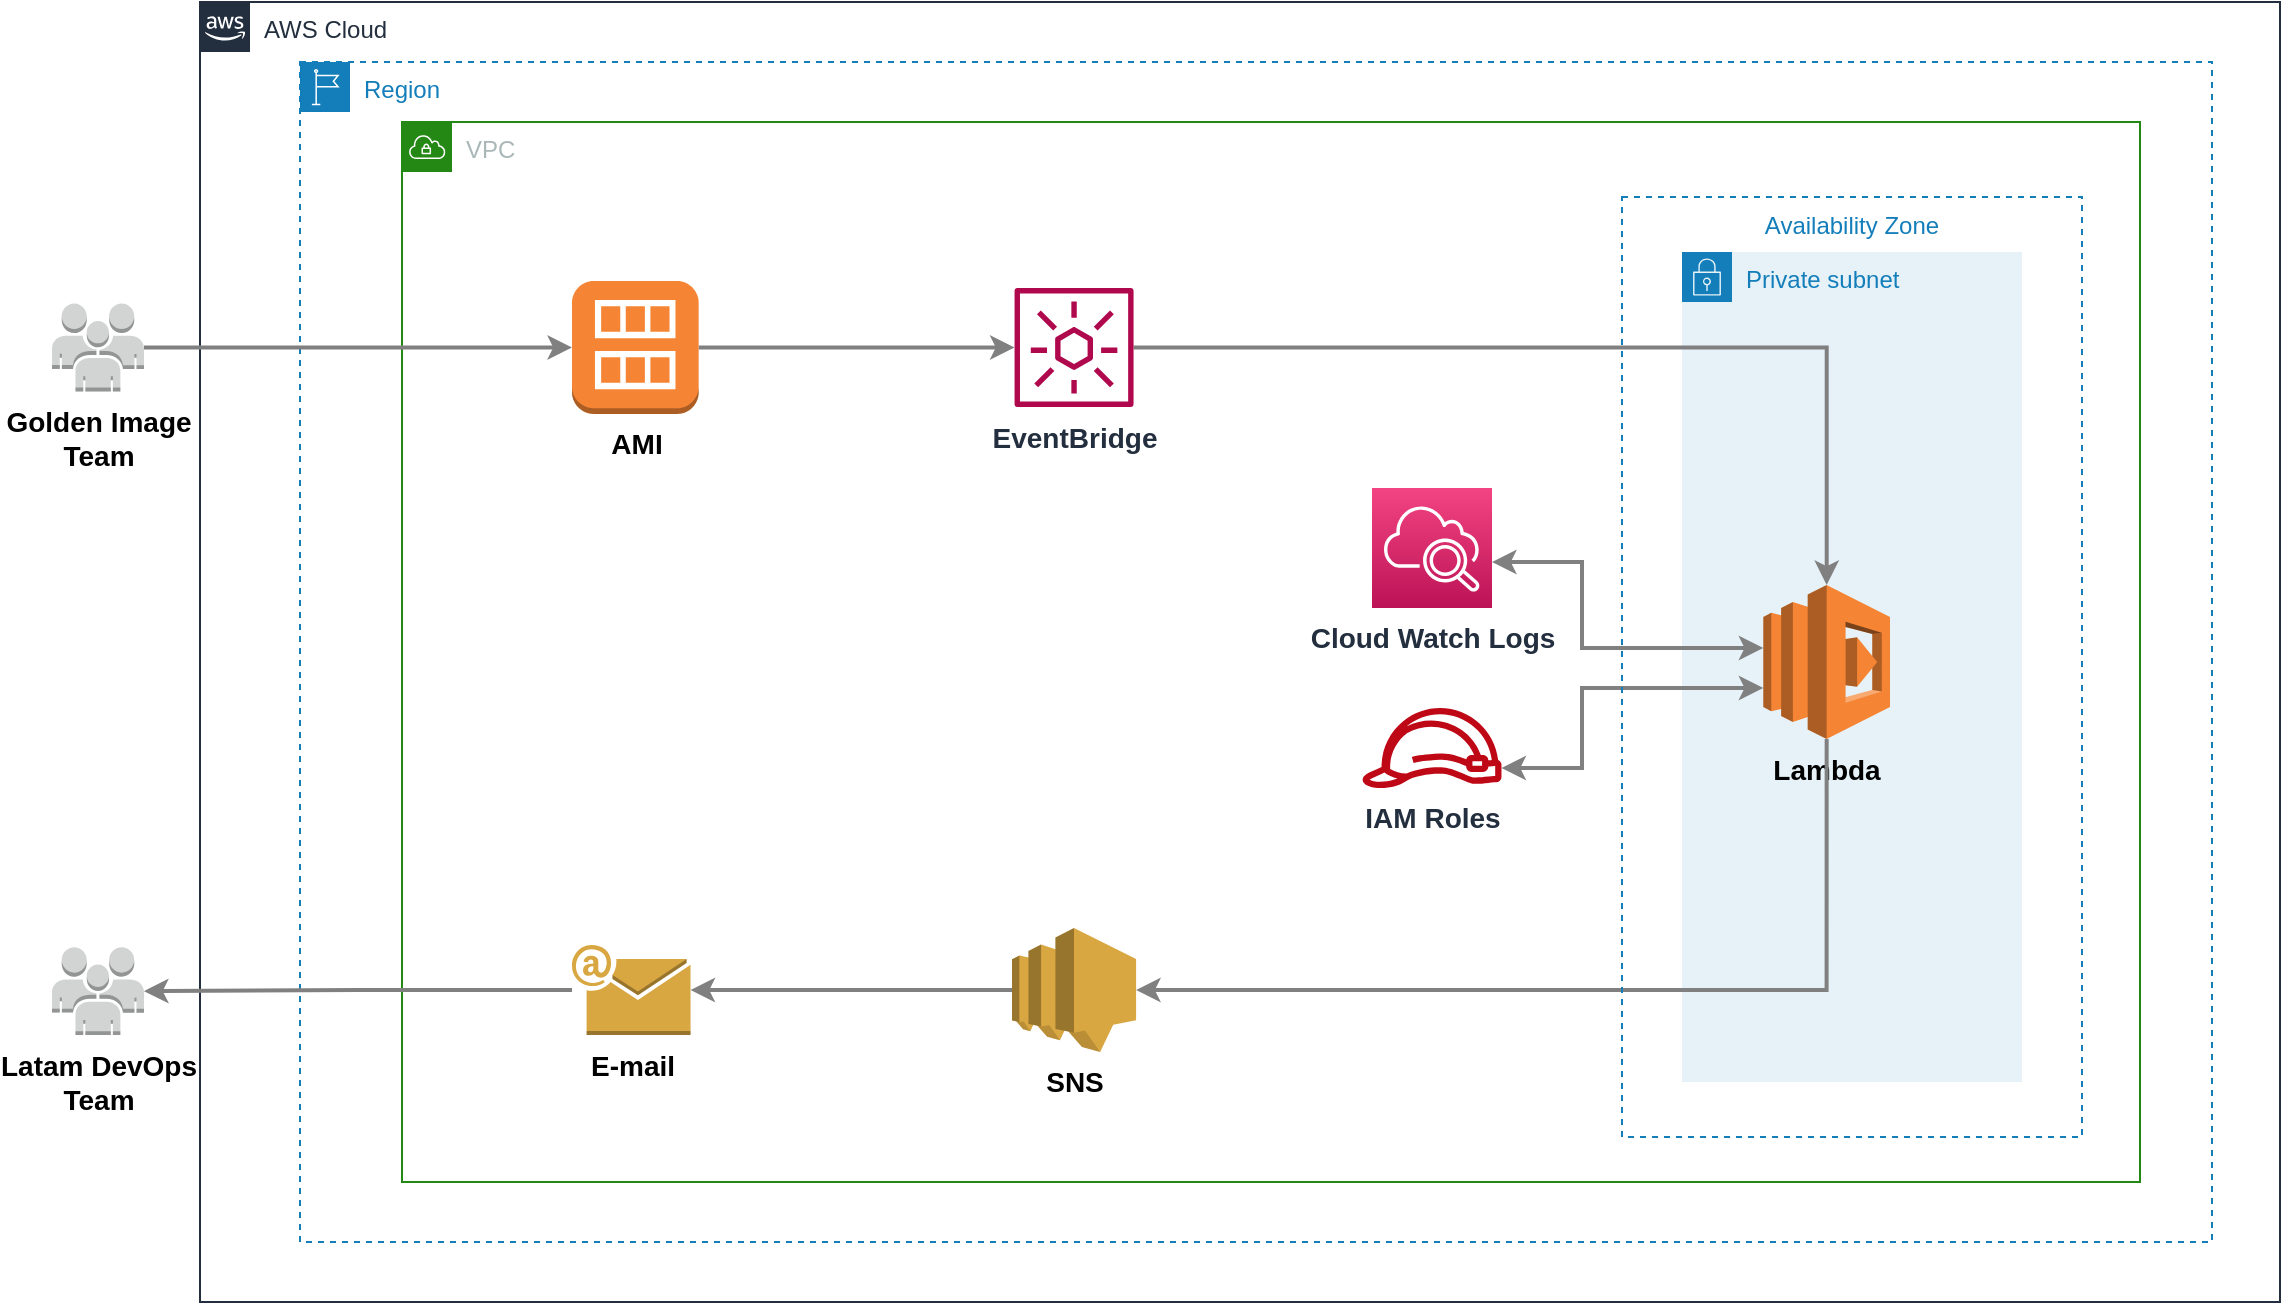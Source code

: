 <mxfile version="21.5.2" type="github">
  <diagram name="Página-1" id="uv6pUXCFP7MWPsQkwd06">
    <mxGraphModel dx="1379" dy="764" grid="1" gridSize="10" guides="1" tooltips="1" connect="1" arrows="1" fold="1" page="1" pageScale="0.8" pageWidth="1169" pageHeight="827" math="0" shadow="0">
      <root>
        <mxCell id="0" />
        <mxCell id="1" parent="0" />
        <mxCell id="hR3Htvw06_-b-FylDOWY-1" value="Region" style="points=[[0,0],[0.25,0],[0.5,0],[0.75,0],[1,0],[1,0.25],[1,0.5],[1,0.75],[1,1],[0.75,1],[0.5,1],[0.25,1],[0,1],[0,0.75],[0,0.5],[0,0.25]];outlineConnect=0;gradientColor=none;html=1;whiteSpace=wrap;fontSize=12;fontStyle=0;container=1;pointerEvents=0;collapsible=0;recursiveResize=0;shape=mxgraph.aws4.group;grIcon=mxgraph.aws4.group_region;strokeColor=#147EBA;fillColor=none;verticalAlign=top;align=left;spacingLeft=30;fontColor=#147EBA;dashed=1;movable=1;resizable=1;rotatable=1;deletable=1;editable=1;locked=0;connectable=1;" parent="1" vertex="1">
          <mxGeometry x="174" y="77" width="956" height="590" as="geometry" />
        </mxCell>
        <mxCell id="0f50duzAfJ8Ej06_kD4n-8" value="&lt;font style=&quot;font-size: 14px;&quot;&gt;&lt;b&gt;Latam DevOps &lt;br&gt;Team&lt;/b&gt;&lt;/font&gt;" style="outlineConnect=0;dashed=0;verticalLabelPosition=bottom;verticalAlign=top;align=center;html=1;shape=mxgraph.aws3.users;fillColor=#D2D3D3;gradientColor=none;" vertex="1" parent="1">
          <mxGeometry x="50" y="519.62" width="46" height="43.91" as="geometry" />
        </mxCell>
        <mxCell id="0f50duzAfJ8Ej06_kD4n-7" value="&lt;font style=&quot;font-size: 14px;&quot;&gt;&lt;b&gt;Golden Image &lt;br&gt;Team&lt;/b&gt;&lt;/font&gt;" style="outlineConnect=0;dashed=0;verticalLabelPosition=bottom;verticalAlign=top;align=center;html=1;shape=mxgraph.aws3.users;fillColor=#D2D3D3;gradientColor=none;" vertex="1" parent="1">
          <mxGeometry x="50" y="197.79" width="46" height="43.91" as="geometry" />
        </mxCell>
        <mxCell id="0f50duzAfJ8Ej06_kD4n-11" value="AWS Cloud" style="points=[[0,0],[0.25,0],[0.5,0],[0.75,0],[1,0],[1,0.25],[1,0.5],[1,0.75],[1,1],[0.75,1],[0.5,1],[0.25,1],[0,1],[0,0.75],[0,0.5],[0,0.25]];outlineConnect=0;gradientColor=none;html=1;whiteSpace=wrap;fontSize=12;fontStyle=0;container=1;pointerEvents=0;collapsible=0;recursiveResize=0;shape=mxgraph.aws4.group;grIcon=mxgraph.aws4.group_aws_cloud_alt;strokeColor=#232F3E;fillColor=none;verticalAlign=top;align=left;spacingLeft=30;fontColor=#232F3E;dashed=0;movable=1;resizable=1;rotatable=1;deletable=1;editable=1;locked=0;connectable=1;" vertex="1" parent="1">
          <mxGeometry x="124" y="47" width="1040" height="650" as="geometry" />
        </mxCell>
        <mxCell id="hR3Htvw06_-b-FylDOWY-2" value="VPC" style="points=[[0,0],[0.25,0],[0.5,0],[0.75,0],[1,0],[1,0.25],[1,0.5],[1,0.75],[1,1],[0.75,1],[0.5,1],[0.25,1],[0,1],[0,0.75],[0,0.5],[0,0.25]];outlineConnect=0;gradientColor=none;html=1;whiteSpace=wrap;fontSize=12;fontStyle=0;container=1;pointerEvents=0;collapsible=0;recursiveResize=0;shape=mxgraph.aws4.group;grIcon=mxgraph.aws4.group_vpc;strokeColor=#248814;fillColor=none;verticalAlign=top;align=left;spacingLeft=30;fontColor=#AAB7B8;dashed=0;" parent="0f50duzAfJ8Ej06_kD4n-11" vertex="1">
          <mxGeometry x="101" y="60" width="869" height="530" as="geometry" />
        </mxCell>
        <mxCell id="0f50duzAfJ8Ej06_kD4n-4" value="&lt;font style=&quot;font-size: 14px;&quot;&gt;&lt;b&gt;Cloud Watch Logs&lt;/b&gt;&lt;/font&gt;" style="sketch=0;points=[[0,0,0],[0.25,0,0],[0.5,0,0],[0.75,0,0],[1,0,0],[0,1,0],[0.25,1,0],[0.5,1,0],[0.75,1,0],[1,1,0],[0,0.25,0],[0,0.5,0],[0,0.75,0],[1,0.25,0],[1,0.5,0],[1,0.75,0]];points=[[0,0,0],[0.25,0,0],[0.5,0,0],[0.75,0,0],[1,0,0],[0,1,0],[0.25,1,0],[0.5,1,0],[0.75,1,0],[1,1,0],[0,0.25,0],[0,0.5,0],[0,0.75,0],[1,0.25,0],[1,0.5,0],[1,0.75,0]];outlineConnect=0;fontColor=#232F3E;gradientColor=#F34482;gradientDirection=north;fillColor=#BC1356;strokeColor=#ffffff;dashed=0;verticalLabelPosition=bottom;verticalAlign=top;align=center;html=1;fontSize=12;fontStyle=0;aspect=fixed;shape=mxgraph.aws4.resourceIcon;resIcon=mxgraph.aws4.cloudwatch_2;" vertex="1" parent="hR3Htvw06_-b-FylDOWY-2">
          <mxGeometry x="485" y="183" width="60" height="60" as="geometry" />
        </mxCell>
        <mxCell id="0f50duzAfJ8Ej06_kD4n-5" value="&lt;font style=&quot;font-size: 14px;&quot;&gt;&lt;b&gt;IAM Roles&lt;/b&gt;&lt;/font&gt;" style="sketch=0;outlineConnect=0;fontColor=#232F3E;gradientColor=none;fillColor=#BF0816;strokeColor=none;dashed=0;verticalLabelPosition=bottom;verticalAlign=top;align=center;html=1;fontSize=12;fontStyle=0;aspect=fixed;pointerEvents=1;shape=mxgraph.aws4.role;" vertex="1" parent="hR3Htvw06_-b-FylDOWY-2">
          <mxGeometry x="479.55" y="293" width="70.9" height="40" as="geometry" />
        </mxCell>
        <mxCell id="0f50duzAfJ8Ej06_kD4n-3" value="&lt;font style=&quot;font-size: 14px;&quot;&gt;&lt;b&gt;E-mail&lt;/b&gt;&lt;/font&gt;" style="outlineConnect=0;dashed=0;verticalLabelPosition=bottom;verticalAlign=top;align=center;html=1;shape=mxgraph.aws3.email;fillColor=#D9A741;gradientColor=none;" vertex="1" parent="hR3Htvw06_-b-FylDOWY-2">
          <mxGeometry x="85" y="411.53" width="59.27" height="45" as="geometry" />
        </mxCell>
        <mxCell id="0f50duzAfJ8Ej06_kD4n-21" style="edgeStyle=orthogonalEdgeStyle;rounded=0;orthogonalLoop=1;jettySize=auto;html=1;entryX=1;entryY=0.5;entryDx=0;entryDy=0;entryPerimeter=0;strokeColor=#808080;strokeWidth=2;" edge="1" parent="hR3Htvw06_-b-FylDOWY-2" source="0f50duzAfJ8Ej06_kD4n-2" target="0f50duzAfJ8Ej06_kD4n-3">
          <mxGeometry relative="1" as="geometry" />
        </mxCell>
        <mxCell id="0f50duzAfJ8Ej06_kD4n-18" style="edgeStyle=orthogonalEdgeStyle;rounded=0;orthogonalLoop=1;jettySize=auto;html=1;strokeWidth=2;strokeColor=#808080;" edge="1" parent="hR3Htvw06_-b-FylDOWY-2" source="hR3Htvw06_-b-FylDOWY-9" target="hR3Htvw06_-b-FylDOWY-11">
          <mxGeometry relative="1" as="geometry" />
        </mxCell>
        <mxCell id="hR3Htvw06_-b-FylDOWY-9" value="&lt;b&gt;&lt;font style=&quot;font-size: 14px;&quot;&gt;AMI&lt;/font&gt;&lt;/b&gt;" style="outlineConnect=0;dashed=0;verticalLabelPosition=bottom;verticalAlign=top;align=center;html=1;shape=mxgraph.aws3.ami;fillColor=#F58534;gradientColor=none;" parent="hR3Htvw06_-b-FylDOWY-2" vertex="1">
          <mxGeometry x="85.0" y="79.5" width="63.34" height="66.5" as="geometry" />
        </mxCell>
        <mxCell id="hR3Htvw06_-b-FylDOWY-6" value="Private subnet" style="points=[[0,0],[0.25,0],[0.5,0],[0.75,0],[1,0],[1,0.25],[1,0.5],[1,0.75],[1,1],[0.75,1],[0.5,1],[0.25,1],[0,1],[0,0.75],[0,0.5],[0,0.25]];outlineConnect=0;gradientColor=none;html=1;whiteSpace=wrap;fontSize=12;fontStyle=0;container=1;pointerEvents=0;collapsible=0;recursiveResize=0;shape=mxgraph.aws4.group;grIcon=mxgraph.aws4.group_security_group;grStroke=0;strokeColor=#147EBA;fillColor=#E6F2F8;verticalAlign=top;align=left;spacingLeft=30;fontColor=#147EBA;dashed=0;movable=1;resizable=1;rotatable=1;deletable=1;editable=1;locked=0;connectable=1;" parent="hR3Htvw06_-b-FylDOWY-2" vertex="1">
          <mxGeometry x="640" y="65" width="170" height="415" as="geometry" />
        </mxCell>
        <mxCell id="0f50duzAfJ8Ej06_kD4n-2" value="&lt;font style=&quot;font-size: 14px;&quot;&gt;&lt;b&gt;SNS&lt;/b&gt;&lt;/font&gt;" style="outlineConnect=0;dashed=0;verticalLabelPosition=bottom;verticalAlign=top;align=center;html=1;shape=mxgraph.aws3.sns;fillColor=#D9A741;gradientColor=none;" vertex="1" parent="hR3Htvw06_-b-FylDOWY-2">
          <mxGeometry x="305" y="403" width="62.05" height="62.05" as="geometry" />
        </mxCell>
        <mxCell id="0f50duzAfJ8Ej06_kD4n-1" value="&lt;font style=&quot;font-size: 14px;&quot;&gt;&lt;b&gt;Lambda&lt;/b&gt;&lt;/font&gt;" style="outlineConnect=0;dashed=0;verticalLabelPosition=bottom;verticalAlign=top;align=center;html=1;shape=mxgraph.aws3.lambda;fillColor=#F58534;gradientColor=none;" vertex="1" parent="hR3Htvw06_-b-FylDOWY-2">
          <mxGeometry x="680.66" y="231.5" width="63.34" height="77" as="geometry" />
        </mxCell>
        <mxCell id="0f50duzAfJ8Ej06_kD4n-28" style="edgeStyle=orthogonalEdgeStyle;rounded=0;orthogonalLoop=1;jettySize=auto;html=1;startArrow=classic;startFill=1;strokeColor=#808080;strokeWidth=2;" edge="1" parent="hR3Htvw06_-b-FylDOWY-2" source="0f50duzAfJ8Ej06_kD4n-1" target="0f50duzAfJ8Ej06_kD4n-4">
          <mxGeometry relative="1" as="geometry">
            <Array as="points">
              <mxPoint x="590" y="263" />
              <mxPoint x="590" y="220" />
            </Array>
          </mxGeometry>
        </mxCell>
        <mxCell id="0f50duzAfJ8Ej06_kD4n-27" style="edgeStyle=orthogonalEdgeStyle;rounded=0;orthogonalLoop=1;jettySize=auto;html=1;startArrow=classic;startFill=1;strokeColor=#808080;strokeWidth=2;" edge="1" parent="hR3Htvw06_-b-FylDOWY-2" source="0f50duzAfJ8Ej06_kD4n-1" target="0f50duzAfJ8Ej06_kD4n-5">
          <mxGeometry relative="1" as="geometry">
            <Array as="points">
              <mxPoint x="590" y="283" />
              <mxPoint x="590" y="323" />
            </Array>
          </mxGeometry>
        </mxCell>
        <mxCell id="0f50duzAfJ8Ej06_kD4n-20" style="edgeStyle=orthogonalEdgeStyle;rounded=0;orthogonalLoop=1;jettySize=auto;html=1;strokeColor=#808080;strokeWidth=2;exitX=0.5;exitY=1;exitDx=0;exitDy=0;exitPerimeter=0;entryX=1;entryY=0.5;entryDx=0;entryDy=0;entryPerimeter=0;" edge="1" parent="hR3Htvw06_-b-FylDOWY-2" source="0f50duzAfJ8Ej06_kD4n-1" target="0f50duzAfJ8Ej06_kD4n-2">
          <mxGeometry relative="1" as="geometry" />
        </mxCell>
        <mxCell id="0f50duzAfJ8Ej06_kD4n-19" style="edgeStyle=orthogonalEdgeStyle;rounded=0;orthogonalLoop=1;jettySize=auto;html=1;strokeColor=#808080;strokeWidth=2;" edge="1" parent="hR3Htvw06_-b-FylDOWY-2" source="hR3Htvw06_-b-FylDOWY-11" target="0f50duzAfJ8Ej06_kD4n-1">
          <mxGeometry relative="1" as="geometry" />
        </mxCell>
        <mxCell id="hR3Htvw06_-b-FylDOWY-11" value="&lt;font style=&quot;font-size: 14px;&quot;&gt;&lt;b&gt;EventBridge&lt;/b&gt;&lt;/font&gt;" style="sketch=0;outlineConnect=0;fontColor=#232F3E;gradientColor=none;fillColor=#B0084D;strokeColor=none;dashed=0;verticalLabelPosition=bottom;verticalAlign=top;align=center;html=1;fontSize=12;fontStyle=0;aspect=fixed;pointerEvents=1;shape=mxgraph.aws4.eventbridge_schema;" parent="hR3Htvw06_-b-FylDOWY-2" vertex="1">
          <mxGeometry x="306.28" y="83" width="59.5" height="59.5" as="geometry" />
        </mxCell>
        <mxCell id="hR3Htvw06_-b-FylDOWY-3" value="Availability Zone" style="fillColor=none;strokeColor=#147EBA;dashed=1;verticalAlign=top;fontStyle=0;fontColor=#147EBA;whiteSpace=wrap;html=1;" parent="hR3Htvw06_-b-FylDOWY-2" vertex="1">
          <mxGeometry x="610" y="37.5" width="230" height="470" as="geometry" />
        </mxCell>
        <mxCell id="0f50duzAfJ8Ej06_kD4n-17" style="edgeStyle=orthogonalEdgeStyle;rounded=0;orthogonalLoop=1;jettySize=auto;html=1;strokeColor=#808080;strokeWidth=2;" edge="1" parent="1" source="0f50duzAfJ8Ej06_kD4n-7" target="hR3Htvw06_-b-FylDOWY-9">
          <mxGeometry relative="1" as="geometry" />
        </mxCell>
        <mxCell id="0f50duzAfJ8Ej06_kD4n-22" style="edgeStyle=orthogonalEdgeStyle;rounded=0;orthogonalLoop=1;jettySize=auto;html=1;entryX=1;entryY=0.5;entryDx=0;entryDy=0;entryPerimeter=0;strokeColor=#808080;strokeWidth=2;" edge="1" parent="1" source="0f50duzAfJ8Ej06_kD4n-3" target="0f50duzAfJ8Ej06_kD4n-8">
          <mxGeometry relative="1" as="geometry" />
        </mxCell>
      </root>
    </mxGraphModel>
  </diagram>
</mxfile>
